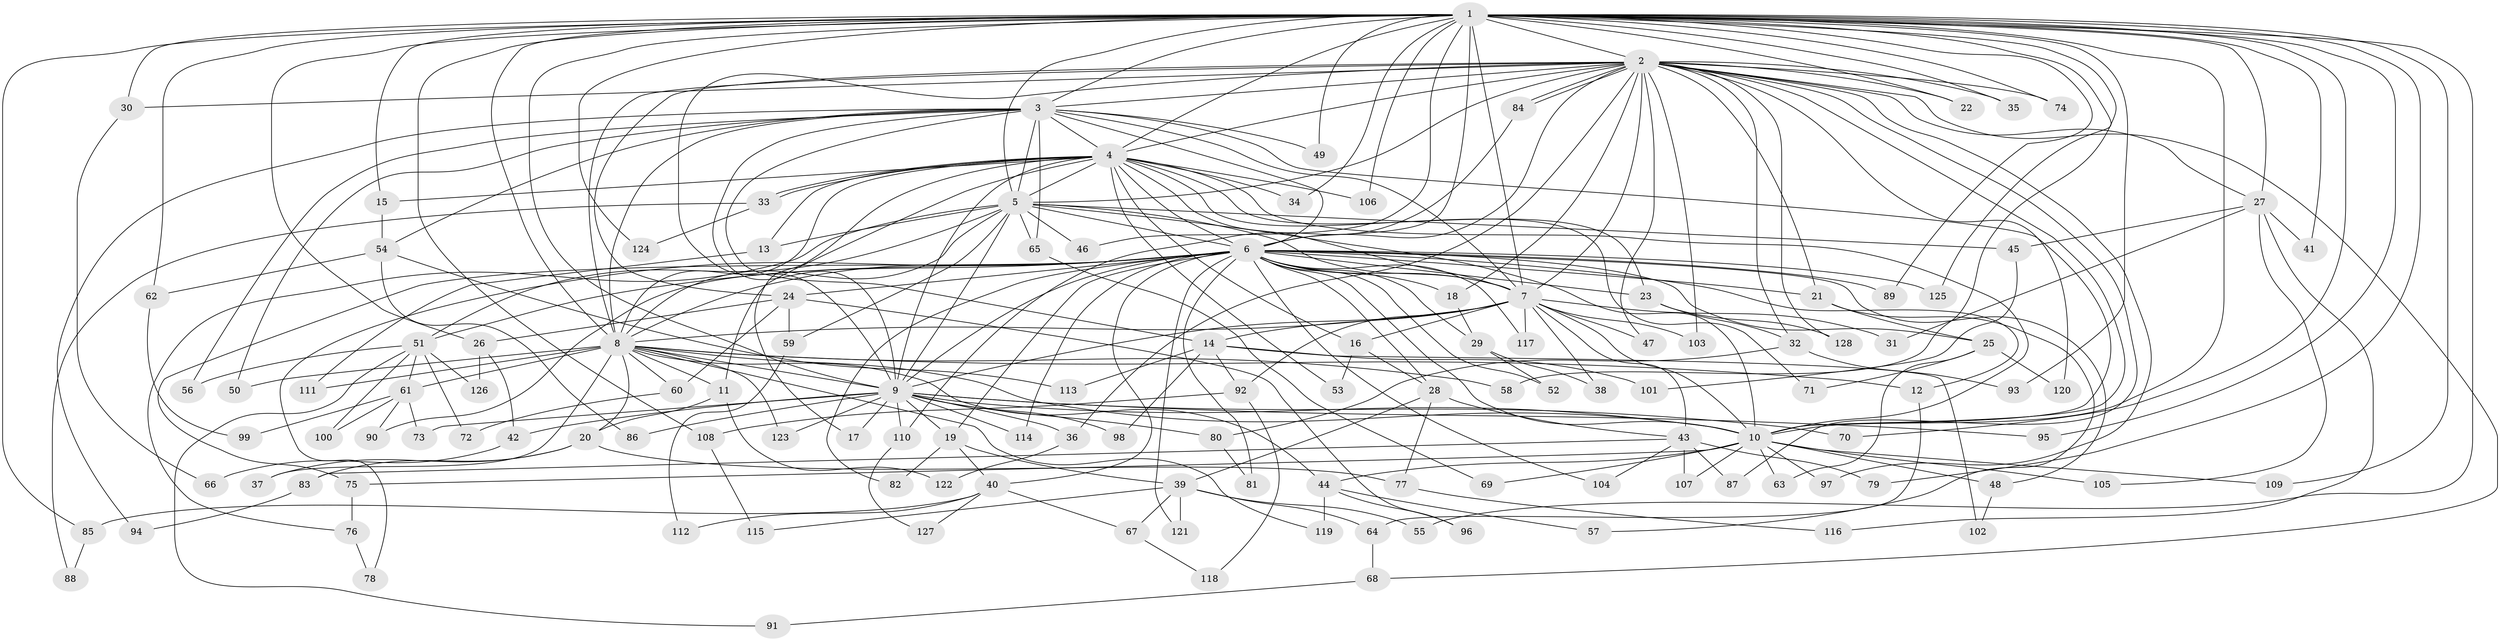 // Generated by graph-tools (version 1.1) at 2025/11/02/27/25 16:11:00]
// undirected, 128 vertices, 281 edges
graph export_dot {
graph [start="1"]
  node [color=gray90,style=filled];
  1;
  2;
  3;
  4;
  5;
  6;
  7;
  8;
  9;
  10;
  11;
  12;
  13;
  14;
  15;
  16;
  17;
  18;
  19;
  20;
  21;
  22;
  23;
  24;
  25;
  26;
  27;
  28;
  29;
  30;
  31;
  32;
  33;
  34;
  35;
  36;
  37;
  38;
  39;
  40;
  41;
  42;
  43;
  44;
  45;
  46;
  47;
  48;
  49;
  50;
  51;
  52;
  53;
  54;
  55;
  56;
  57;
  58;
  59;
  60;
  61;
  62;
  63;
  64;
  65;
  66;
  67;
  68;
  69;
  70;
  71;
  72;
  73;
  74;
  75;
  76;
  77;
  78;
  79;
  80;
  81;
  82;
  83;
  84;
  85;
  86;
  87;
  88;
  89;
  90;
  91;
  92;
  93;
  94;
  95;
  96;
  97;
  98;
  99;
  100;
  101;
  102;
  103;
  104;
  105;
  106;
  107;
  108;
  109;
  110;
  111;
  112;
  113;
  114;
  115;
  116;
  117;
  118;
  119;
  120;
  121;
  122;
  123;
  124;
  125;
  126;
  127;
  128;
  1 -- 2;
  1 -- 3;
  1 -- 4;
  1 -- 5;
  1 -- 6;
  1 -- 7;
  1 -- 8;
  1 -- 9;
  1 -- 10;
  1 -- 15;
  1 -- 22;
  1 -- 26;
  1 -- 27;
  1 -- 30;
  1 -- 34;
  1 -- 35;
  1 -- 41;
  1 -- 46;
  1 -- 49;
  1 -- 55;
  1 -- 58;
  1 -- 62;
  1 -- 70;
  1 -- 74;
  1 -- 79;
  1 -- 85;
  1 -- 89;
  1 -- 93;
  1 -- 95;
  1 -- 106;
  1 -- 108;
  1 -- 109;
  1 -- 124;
  1 -- 125;
  2 -- 3;
  2 -- 4;
  2 -- 5;
  2 -- 6;
  2 -- 7;
  2 -- 8;
  2 -- 9;
  2 -- 10;
  2 -- 18;
  2 -- 21;
  2 -- 22;
  2 -- 24;
  2 -- 27;
  2 -- 30;
  2 -- 32;
  2 -- 35;
  2 -- 36;
  2 -- 47;
  2 -- 68;
  2 -- 74;
  2 -- 84;
  2 -- 84;
  2 -- 87;
  2 -- 97;
  2 -- 103;
  2 -- 120;
  2 -- 128;
  3 -- 4;
  3 -- 5;
  3 -- 6;
  3 -- 7;
  3 -- 8;
  3 -- 9;
  3 -- 10;
  3 -- 14;
  3 -- 49;
  3 -- 50;
  3 -- 54;
  3 -- 56;
  3 -- 65;
  3 -- 94;
  4 -- 5;
  4 -- 6;
  4 -- 7;
  4 -- 8;
  4 -- 9;
  4 -- 10;
  4 -- 11;
  4 -- 13;
  4 -- 15;
  4 -- 16;
  4 -- 17;
  4 -- 23;
  4 -- 33;
  4 -- 33;
  4 -- 34;
  4 -- 53;
  4 -- 71;
  4 -- 106;
  5 -- 6;
  5 -- 7;
  5 -- 8;
  5 -- 9;
  5 -- 10;
  5 -- 13;
  5 -- 45;
  5 -- 46;
  5 -- 51;
  5 -- 59;
  5 -- 65;
  5 -- 76;
  6 -- 7;
  6 -- 8;
  6 -- 9;
  6 -- 10;
  6 -- 12;
  6 -- 18;
  6 -- 19;
  6 -- 21;
  6 -- 23;
  6 -- 24;
  6 -- 25;
  6 -- 28;
  6 -- 29;
  6 -- 40;
  6 -- 48;
  6 -- 51;
  6 -- 52;
  6 -- 75;
  6 -- 78;
  6 -- 81;
  6 -- 82;
  6 -- 89;
  6 -- 90;
  6 -- 104;
  6 -- 114;
  6 -- 117;
  6 -- 121;
  6 -- 125;
  7 -- 8;
  7 -- 9;
  7 -- 10;
  7 -- 14;
  7 -- 16;
  7 -- 31;
  7 -- 38;
  7 -- 43;
  7 -- 47;
  7 -- 92;
  7 -- 103;
  7 -- 117;
  8 -- 9;
  8 -- 10;
  8 -- 11;
  8 -- 12;
  8 -- 20;
  8 -- 37;
  8 -- 44;
  8 -- 50;
  8 -- 58;
  8 -- 60;
  8 -- 61;
  8 -- 111;
  8 -- 119;
  8 -- 123;
  9 -- 10;
  9 -- 17;
  9 -- 19;
  9 -- 36;
  9 -- 42;
  9 -- 70;
  9 -- 73;
  9 -- 80;
  9 -- 86;
  9 -- 95;
  9 -- 98;
  9 -- 110;
  9 -- 114;
  9 -- 123;
  10 -- 44;
  10 -- 48;
  10 -- 63;
  10 -- 69;
  10 -- 75;
  10 -- 97;
  10 -- 105;
  10 -- 107;
  10 -- 109;
  11 -- 20;
  11 -- 122;
  12 -- 64;
  13 -- 111;
  14 -- 92;
  14 -- 98;
  14 -- 101;
  14 -- 102;
  14 -- 113;
  15 -- 54;
  16 -- 28;
  16 -- 53;
  18 -- 29;
  19 -- 39;
  19 -- 40;
  19 -- 82;
  20 -- 37;
  20 -- 77;
  20 -- 83;
  21 -- 25;
  21 -- 57;
  23 -- 32;
  23 -- 128;
  24 -- 26;
  24 -- 59;
  24 -- 60;
  24 -- 96;
  25 -- 63;
  25 -- 71;
  25 -- 120;
  26 -- 42;
  26 -- 126;
  27 -- 31;
  27 -- 41;
  27 -- 45;
  27 -- 105;
  27 -- 116;
  28 -- 39;
  28 -- 43;
  28 -- 77;
  29 -- 38;
  29 -- 52;
  30 -- 66;
  32 -- 80;
  32 -- 93;
  33 -- 88;
  33 -- 124;
  36 -- 122;
  39 -- 55;
  39 -- 64;
  39 -- 67;
  39 -- 115;
  39 -- 121;
  40 -- 67;
  40 -- 85;
  40 -- 112;
  40 -- 127;
  42 -- 66;
  43 -- 79;
  43 -- 83;
  43 -- 87;
  43 -- 104;
  43 -- 107;
  44 -- 57;
  44 -- 96;
  44 -- 119;
  45 -- 101;
  48 -- 102;
  51 -- 56;
  51 -- 61;
  51 -- 72;
  51 -- 91;
  51 -- 100;
  51 -- 126;
  54 -- 62;
  54 -- 86;
  54 -- 113;
  59 -- 112;
  60 -- 72;
  61 -- 73;
  61 -- 90;
  61 -- 99;
  61 -- 100;
  62 -- 99;
  64 -- 68;
  65 -- 69;
  67 -- 118;
  68 -- 91;
  75 -- 76;
  76 -- 78;
  77 -- 116;
  80 -- 81;
  83 -- 94;
  84 -- 110;
  85 -- 88;
  92 -- 108;
  92 -- 118;
  108 -- 115;
  110 -- 127;
}
